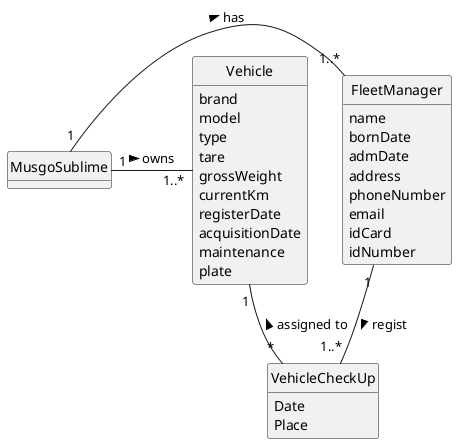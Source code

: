 @startuml
skinparam monochrome true
skinparam packageStyle rectangle
skinparam shadowing false

skinparam classAttributeIconSize 0

hide circle
hide methods

class MusgoSublime {
}

class FleetManager {
    name
    bornDate
    admDate
    address
    phoneNumber
    email
    idCard
    idNumber
}

class Vehicle {
    brand
    model
    type
    tare
    grossWeight
    currentKm
    registerDate
    acquisitionDate
    maintenance
    plate
}

class VehicleCheckUp {
    Date
    Place
}

MusgoSublime "1" - "1..*" FleetManager: has >
MusgoSublime "1" - "1..*" Vehicle: owns >
FleetManager "1" -- "1..*" VehicleCheckUp : regist >
Vehicle "1" -- "*" VehicleCheckUp : assigned to <
@enduml